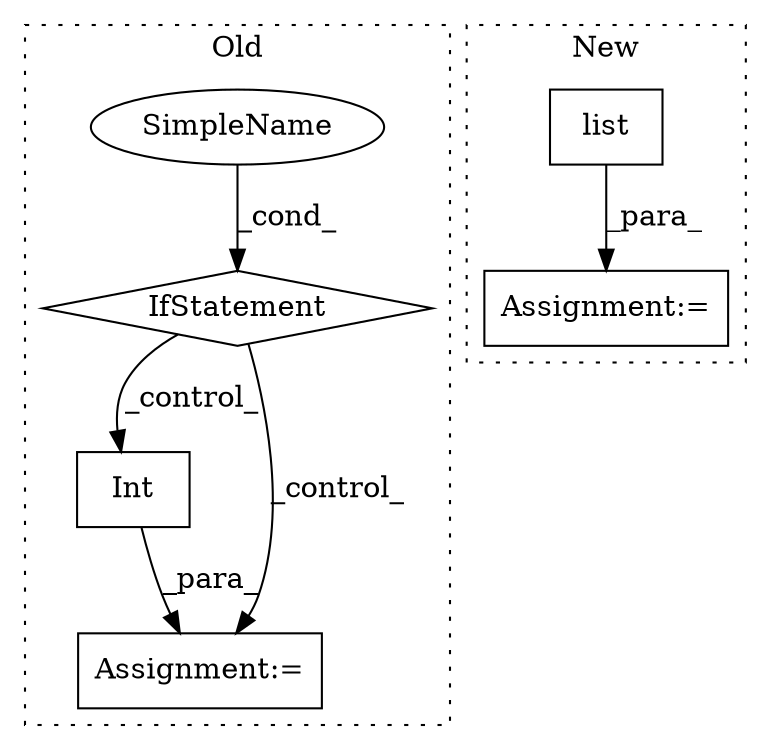 digraph G {
subgraph cluster0 {
1 [label="Int" a="32" s="4890,4923" l="4,1" shape="box"];
4 [label="Assignment:=" a="7" s="4889" l="1" shape="box"];
5 [label="SimpleName" a="42" s="" l="" shape="ellipse"];
6 [label="IfStatement" a="25" s="4775,4807" l="10,2" shape="diamond"];
label = "Old";
style="dotted";
}
subgraph cluster1 {
2 [label="list" a="32" s="3694,3713" l="5,1" shape="box"];
3 [label="Assignment:=" a="7" s="3693" l="1" shape="box"];
label = "New";
style="dotted";
}
1 -> 4 [label="_para_"];
2 -> 3 [label="_para_"];
5 -> 6 [label="_cond_"];
6 -> 4 [label="_control_"];
6 -> 1 [label="_control_"];
}
